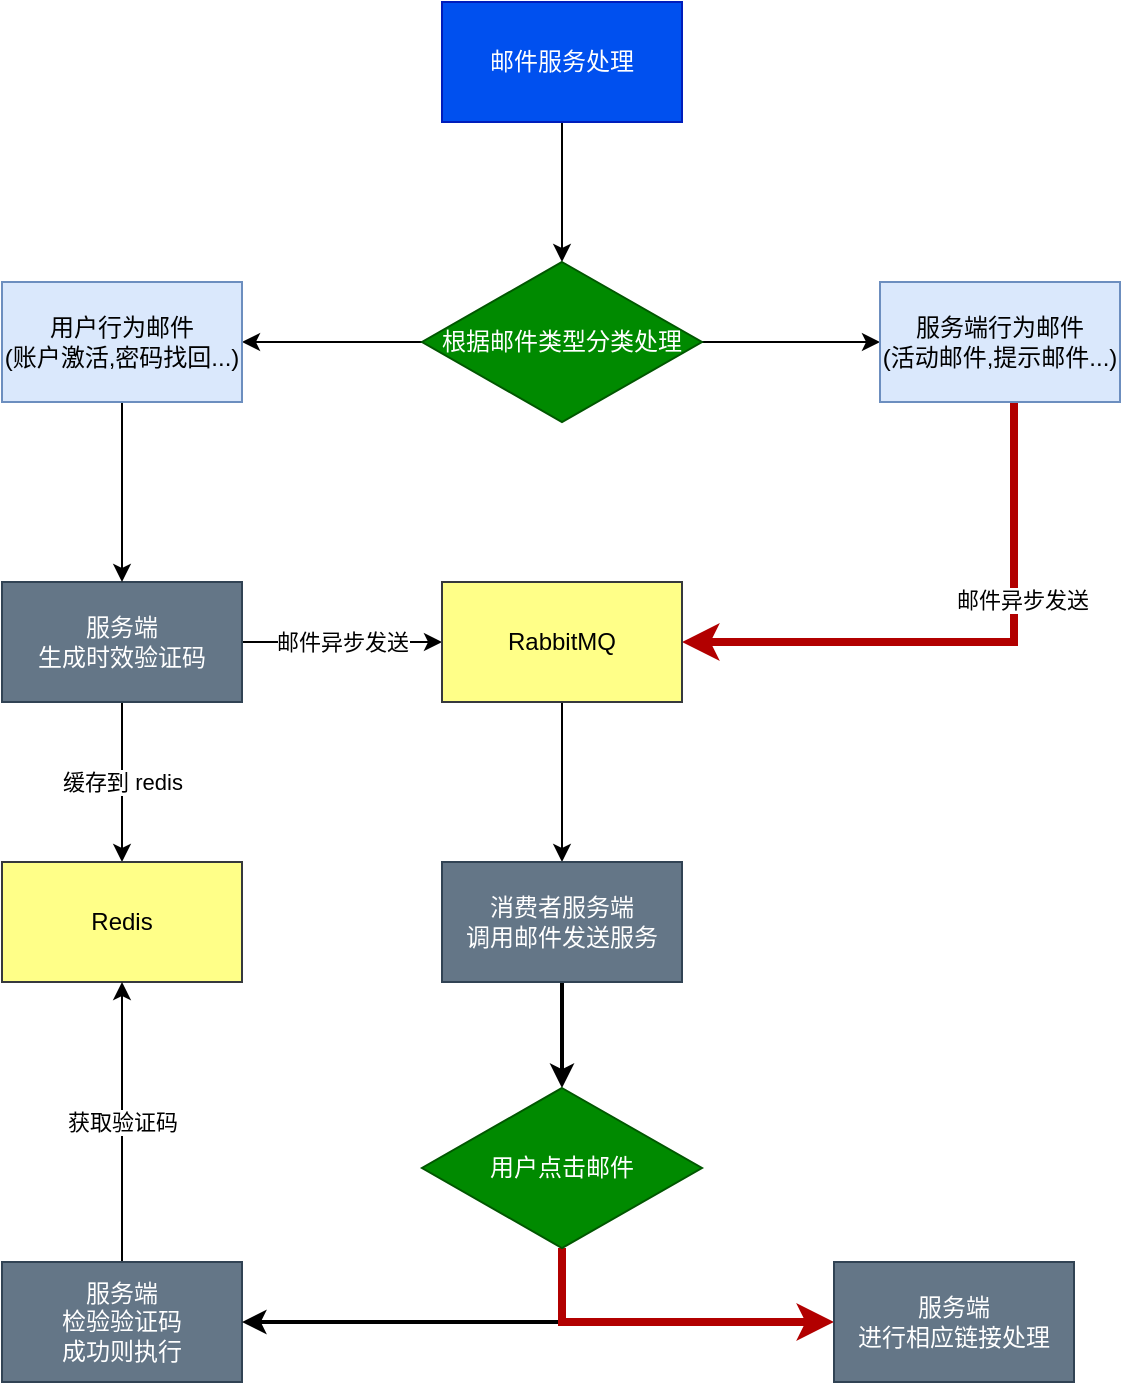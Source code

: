 <mxfile version="20.4.0" type="github">
  <diagram name="Page-1" id="c7558073-3199-34d8-9f00-42111426c3f3">
    <mxGraphModel dx="755" dy="391" grid="1" gridSize="10" guides="1" tooltips="1" connect="1" arrows="1" fold="1" page="1" pageScale="1" pageWidth="826" pageHeight="1169" background="none" math="0" shadow="0">
      <root>
        <mxCell id="0" />
        <mxCell id="1" parent="0" />
        <mxCell id="vMS64YN0Bv55uWt_WDwe-2" value="" style="edgeStyle=orthogonalEdgeStyle;rounded=0;orthogonalLoop=1;jettySize=auto;html=1;" edge="1" parent="1" source="Q_svozjam6xV6SATI1le-98" target="vMS64YN0Bv55uWt_WDwe-1">
          <mxGeometry relative="1" as="geometry" />
        </mxCell>
        <mxCell id="Q_svozjam6xV6SATI1le-98" value="邮件服务处理" style="rounded=0;whiteSpace=wrap;html=1;fillColor=#0050ef;strokeColor=#001DBC;fontColor=#ffffff;" parent="1" vertex="1">
          <mxGeometry x="354" width="120" height="60" as="geometry" />
        </mxCell>
        <mxCell id="vMS64YN0Bv55uWt_WDwe-9" value="邮件异步发送" style="edgeStyle=orthogonalEdgeStyle;rounded=0;orthogonalLoop=1;jettySize=auto;html=1;" edge="1" parent="1" source="Q_svozjam6xV6SATI1le-138" target="vMS64YN0Bv55uWt_WDwe-8">
          <mxGeometry relative="1" as="geometry">
            <Array as="points">
              <mxPoint x="310" y="320" />
              <mxPoint x="310" y="320" />
            </Array>
          </mxGeometry>
        </mxCell>
        <mxCell id="vMS64YN0Bv55uWt_WDwe-11" value="缓存到&amp;nbsp;redis" style="edgeStyle=orthogonalEdgeStyle;rounded=0;orthogonalLoop=1;jettySize=auto;html=1;" edge="1" parent="1" source="Q_svozjam6xV6SATI1le-138" target="vMS64YN0Bv55uWt_WDwe-10">
          <mxGeometry relative="1" as="geometry" />
        </mxCell>
        <mxCell id="Q_svozjam6xV6SATI1le-138" value="服务端&lt;br&gt;生成时效验证码" style="whiteSpace=wrap;html=1;fillColor=#647687;strokeColor=#314354;rounded=0;fontColor=#ffffff;" parent="1" vertex="1">
          <mxGeometry x="134" y="290" width="120" height="60" as="geometry" />
        </mxCell>
        <mxCell id="vMS64YN0Bv55uWt_WDwe-4" value="" style="edgeStyle=orthogonalEdgeStyle;rounded=0;orthogonalLoop=1;jettySize=auto;html=1;" edge="1" parent="1" source="vMS64YN0Bv55uWt_WDwe-1" target="vMS64YN0Bv55uWt_WDwe-3">
          <mxGeometry relative="1" as="geometry" />
        </mxCell>
        <mxCell id="vMS64YN0Bv55uWt_WDwe-6" value="" style="edgeStyle=orthogonalEdgeStyle;rounded=0;orthogonalLoop=1;jettySize=auto;html=1;" edge="1" parent="1" source="vMS64YN0Bv55uWt_WDwe-1" target="vMS64YN0Bv55uWt_WDwe-5">
          <mxGeometry relative="1" as="geometry" />
        </mxCell>
        <mxCell id="vMS64YN0Bv55uWt_WDwe-1" value="根据邮件类型分类处理" style="rhombus;whiteSpace=wrap;html=1;rounded=0;fillColor=#008a00;strokeColor=#005700;fontColor=#ffffff;" vertex="1" parent="1">
          <mxGeometry x="344" y="130" width="140" height="80" as="geometry" />
        </mxCell>
        <mxCell id="vMS64YN0Bv55uWt_WDwe-7" style="edgeStyle=orthogonalEdgeStyle;rounded=0;orthogonalLoop=1;jettySize=auto;html=1;" edge="1" parent="1" source="vMS64YN0Bv55uWt_WDwe-3" target="Q_svozjam6xV6SATI1le-138">
          <mxGeometry relative="1" as="geometry" />
        </mxCell>
        <mxCell id="vMS64YN0Bv55uWt_WDwe-3" value="用户行为邮件&lt;br&gt;(账户激活,密码找回...)" style="whiteSpace=wrap;html=1;rounded=0;fillColor=#dae8fc;strokeColor=#6c8ebf;" vertex="1" parent="1">
          <mxGeometry x="134" y="140" width="120" height="60" as="geometry" />
        </mxCell>
        <mxCell id="vMS64YN0Bv55uWt_WDwe-38" style="edgeStyle=orthogonalEdgeStyle;rounded=0;orthogonalLoop=1;jettySize=auto;html=1;entryX=1;entryY=0.5;entryDx=0;entryDy=0;fillColor=#e51400;strokeColor=#B20000;strokeWidth=4;" edge="1" parent="1" source="vMS64YN0Bv55uWt_WDwe-5" target="vMS64YN0Bv55uWt_WDwe-8">
          <mxGeometry relative="1" as="geometry">
            <Array as="points">
              <mxPoint x="640" y="320" />
            </Array>
          </mxGeometry>
        </mxCell>
        <mxCell id="vMS64YN0Bv55uWt_WDwe-39" value="邮件异步发送" style="edgeLabel;html=1;align=center;verticalAlign=middle;resizable=0;points=[];" vertex="1" connectable="0" parent="vMS64YN0Bv55uWt_WDwe-38">
          <mxGeometry x="-0.308" y="4" relative="1" as="geometry">
            <mxPoint as="offset" />
          </mxGeometry>
        </mxCell>
        <mxCell id="vMS64YN0Bv55uWt_WDwe-5" value="服务端行为邮件&lt;br&gt;(活动邮件,提示邮件...)" style="whiteSpace=wrap;html=1;fillColor=#dae8fc;strokeColor=#6c8ebf;rounded=0;" vertex="1" parent="1">
          <mxGeometry x="573" y="140" width="120" height="60" as="geometry" />
        </mxCell>
        <mxCell id="vMS64YN0Bv55uWt_WDwe-13" value="" style="edgeStyle=orthogonalEdgeStyle;rounded=0;orthogonalLoop=1;jettySize=auto;html=1;" edge="1" parent="1" source="vMS64YN0Bv55uWt_WDwe-8" target="vMS64YN0Bv55uWt_WDwe-12">
          <mxGeometry relative="1" as="geometry" />
        </mxCell>
        <mxCell id="vMS64YN0Bv55uWt_WDwe-8" value="RabbitMQ" style="whiteSpace=wrap;html=1;fillColor=#ffff88;strokeColor=#36393d;rounded=0;" vertex="1" parent="1">
          <mxGeometry x="354" y="290" width="120" height="60" as="geometry" />
        </mxCell>
        <mxCell id="vMS64YN0Bv55uWt_WDwe-10" value="Redis" style="whiteSpace=wrap;html=1;fillColor=#ffff88;strokeColor=#36393d;rounded=0;" vertex="1" parent="1">
          <mxGeometry x="134" y="430" width="120" height="60" as="geometry" />
        </mxCell>
        <mxCell id="vMS64YN0Bv55uWt_WDwe-54" style="edgeStyle=orthogonalEdgeStyle;rounded=0;orthogonalLoop=1;jettySize=auto;html=1;exitX=0.5;exitY=1;exitDx=0;exitDy=0;strokeWidth=2;" edge="1" parent="1" source="vMS64YN0Bv55uWt_WDwe-12" target="vMS64YN0Bv55uWt_WDwe-48">
          <mxGeometry relative="1" as="geometry" />
        </mxCell>
        <mxCell id="vMS64YN0Bv55uWt_WDwe-12" value="消费者服务端&lt;br&gt;调用邮件发送服务" style="whiteSpace=wrap;html=1;fillColor=#647687;strokeColor=#314354;fontColor=#ffffff;rounded=0;" vertex="1" parent="1">
          <mxGeometry x="354" y="430" width="120" height="60" as="geometry" />
        </mxCell>
        <mxCell id="vMS64YN0Bv55uWt_WDwe-35" value="获取验证码" style="edgeStyle=orthogonalEdgeStyle;rounded=0;orthogonalLoop=1;jettySize=auto;html=1;exitX=0.5;exitY=0;exitDx=0;exitDy=0;" edge="1" parent="1" source="vMS64YN0Bv55uWt_WDwe-32" target="vMS64YN0Bv55uWt_WDwe-10">
          <mxGeometry relative="1" as="geometry" />
        </mxCell>
        <mxCell id="vMS64YN0Bv55uWt_WDwe-32" value="服务端&lt;br&gt;检验验证码&lt;br&gt;成功则执行" style="whiteSpace=wrap;html=1;fillColor=#647687;fontColor=#ffffff;strokeColor=#314354;" vertex="1" parent="1">
          <mxGeometry x="134" y="630" width="120" height="60" as="geometry" />
        </mxCell>
        <mxCell id="vMS64YN0Bv55uWt_WDwe-55" style="edgeStyle=orthogonalEdgeStyle;rounded=0;orthogonalLoop=1;jettySize=auto;html=1;exitX=0.5;exitY=1;exitDx=0;exitDy=0;entryX=1;entryY=0.5;entryDx=0;entryDy=0;strokeWidth=2;" edge="1" parent="1" source="vMS64YN0Bv55uWt_WDwe-48" target="vMS64YN0Bv55uWt_WDwe-32">
          <mxGeometry relative="1" as="geometry" />
        </mxCell>
        <mxCell id="vMS64YN0Bv55uWt_WDwe-61" style="edgeStyle=orthogonalEdgeStyle;rounded=0;orthogonalLoop=1;jettySize=auto;html=1;exitX=0.5;exitY=1;exitDx=0;exitDy=0;entryX=0;entryY=0.5;entryDx=0;entryDy=0;strokeWidth=4;fillColor=#e51400;strokeColor=#B20000;" edge="1" parent="1" source="vMS64YN0Bv55uWt_WDwe-48" target="vMS64YN0Bv55uWt_WDwe-58">
          <mxGeometry relative="1" as="geometry" />
        </mxCell>
        <mxCell id="vMS64YN0Bv55uWt_WDwe-48" value="用户点击邮件" style="rhombus;whiteSpace=wrap;html=1;rounded=0;fillColor=#008a00;strokeColor=#005700;fontColor=#ffffff;" vertex="1" parent="1">
          <mxGeometry x="344" y="543" width="140" height="80" as="geometry" />
        </mxCell>
        <mxCell id="vMS64YN0Bv55uWt_WDwe-58" value="服务端&lt;br&gt;进行相应链接处理" style="whiteSpace=wrap;html=1;fillColor=#647687;fontColor=#ffffff;strokeColor=#314354;" vertex="1" parent="1">
          <mxGeometry x="550" y="630" width="120" height="60" as="geometry" />
        </mxCell>
      </root>
    </mxGraphModel>
  </diagram>
</mxfile>
